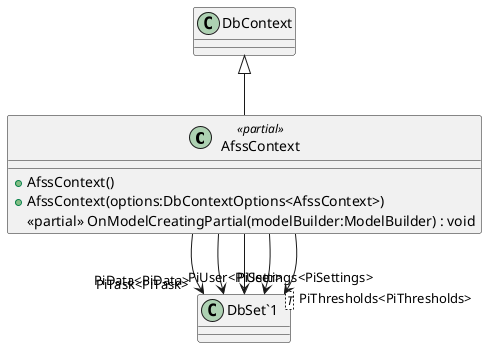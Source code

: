 @startuml
class AfssContext <<partial>> {
    + AfssContext()
    + AfssContext(options:DbContextOptions<AfssContext>)
    <<partial>> OnModelCreatingPartial(modelBuilder:ModelBuilder) : void
}
class "DbSet`1"<T> {
}
DbContext <|-- AfssContext
AfssContext --> "PiData<PiData>" "DbSet`1"
AfssContext --> "PiSettings<PiSettings>" "DbSet`1"
AfssContext --> "PiTask<PiTask>" "DbSet`1"
AfssContext --> "PiThresholds<PiThresholds>" "DbSet`1"
AfssContext --> "PiUser<PiUser>" "DbSet`1"
@enduml
